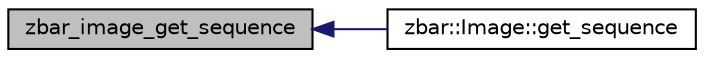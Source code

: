 digraph G
{
  edge [fontname="Helvetica",fontsize="10",labelfontname="Helvetica",labelfontsize="10"];
  node [fontname="Helvetica",fontsize="10",shape=record];
  rankdir=LR;
  Node1 [label="zbar_image_get_sequence",height=0.2,width=0.4,color="black", fillcolor="grey75", style="filled" fontcolor="black"];
  Node1 -> Node2 [dir=back,color="midnightblue",fontsize="10",style="solid",fontname="Helvetica"];
  Node2 [label="zbar::Image::get_sequence",height=0.2,width=0.4,color="black", fillcolor="white", style="filled",URL="$classzbar_1_1_image.html#a277419b8c40bdb5602b9f02cd80f81a8"];
}
